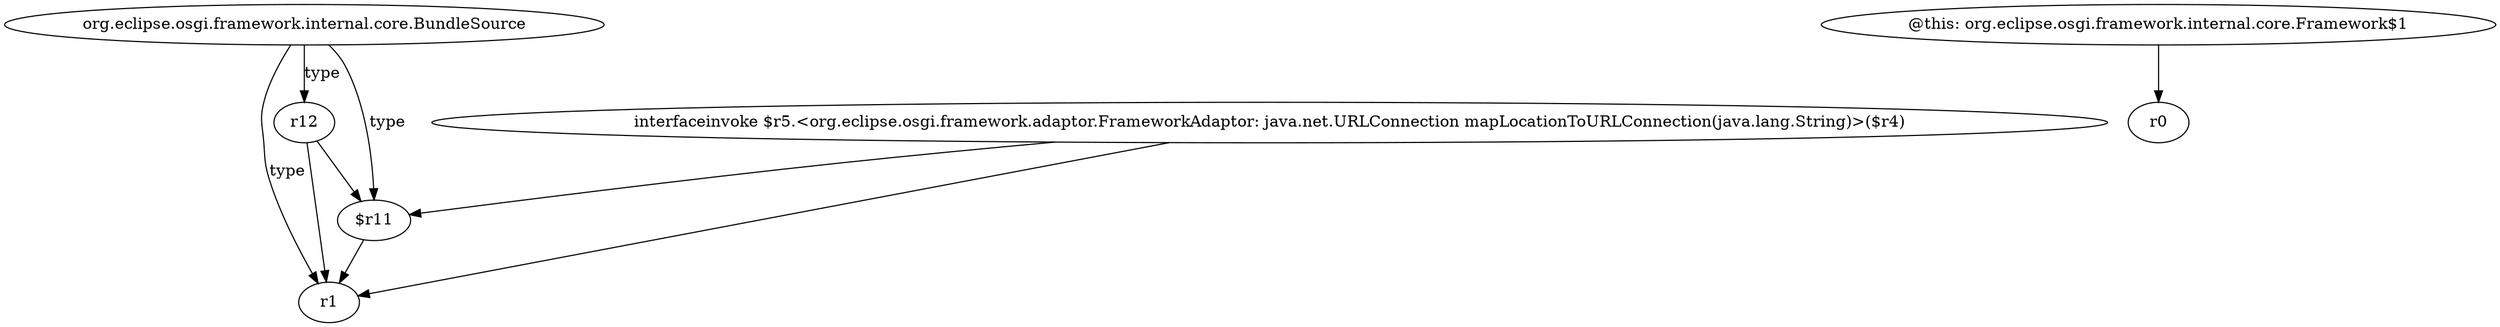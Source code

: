 digraph g {
0[label="org.eclipse.osgi.framework.internal.core.BundleSource"]
1[label="r1"]
0->1[label="type"]
2[label="r12"]
0->2[label="type"]
3[label="$r11"]
2->3[label=""]
4[label="interfaceinvoke $r5.<org.eclipse.osgi.framework.adaptor.FrameworkAdaptor: java.net.URLConnection mapLocationToURLConnection(java.lang.String)>($r4)"]
4->3[label=""]
2->1[label=""]
4->1[label=""]
5[label="@this: org.eclipse.osgi.framework.internal.core.Framework$1"]
6[label="r0"]
5->6[label=""]
3->1[label=""]
0->3[label="type"]
}